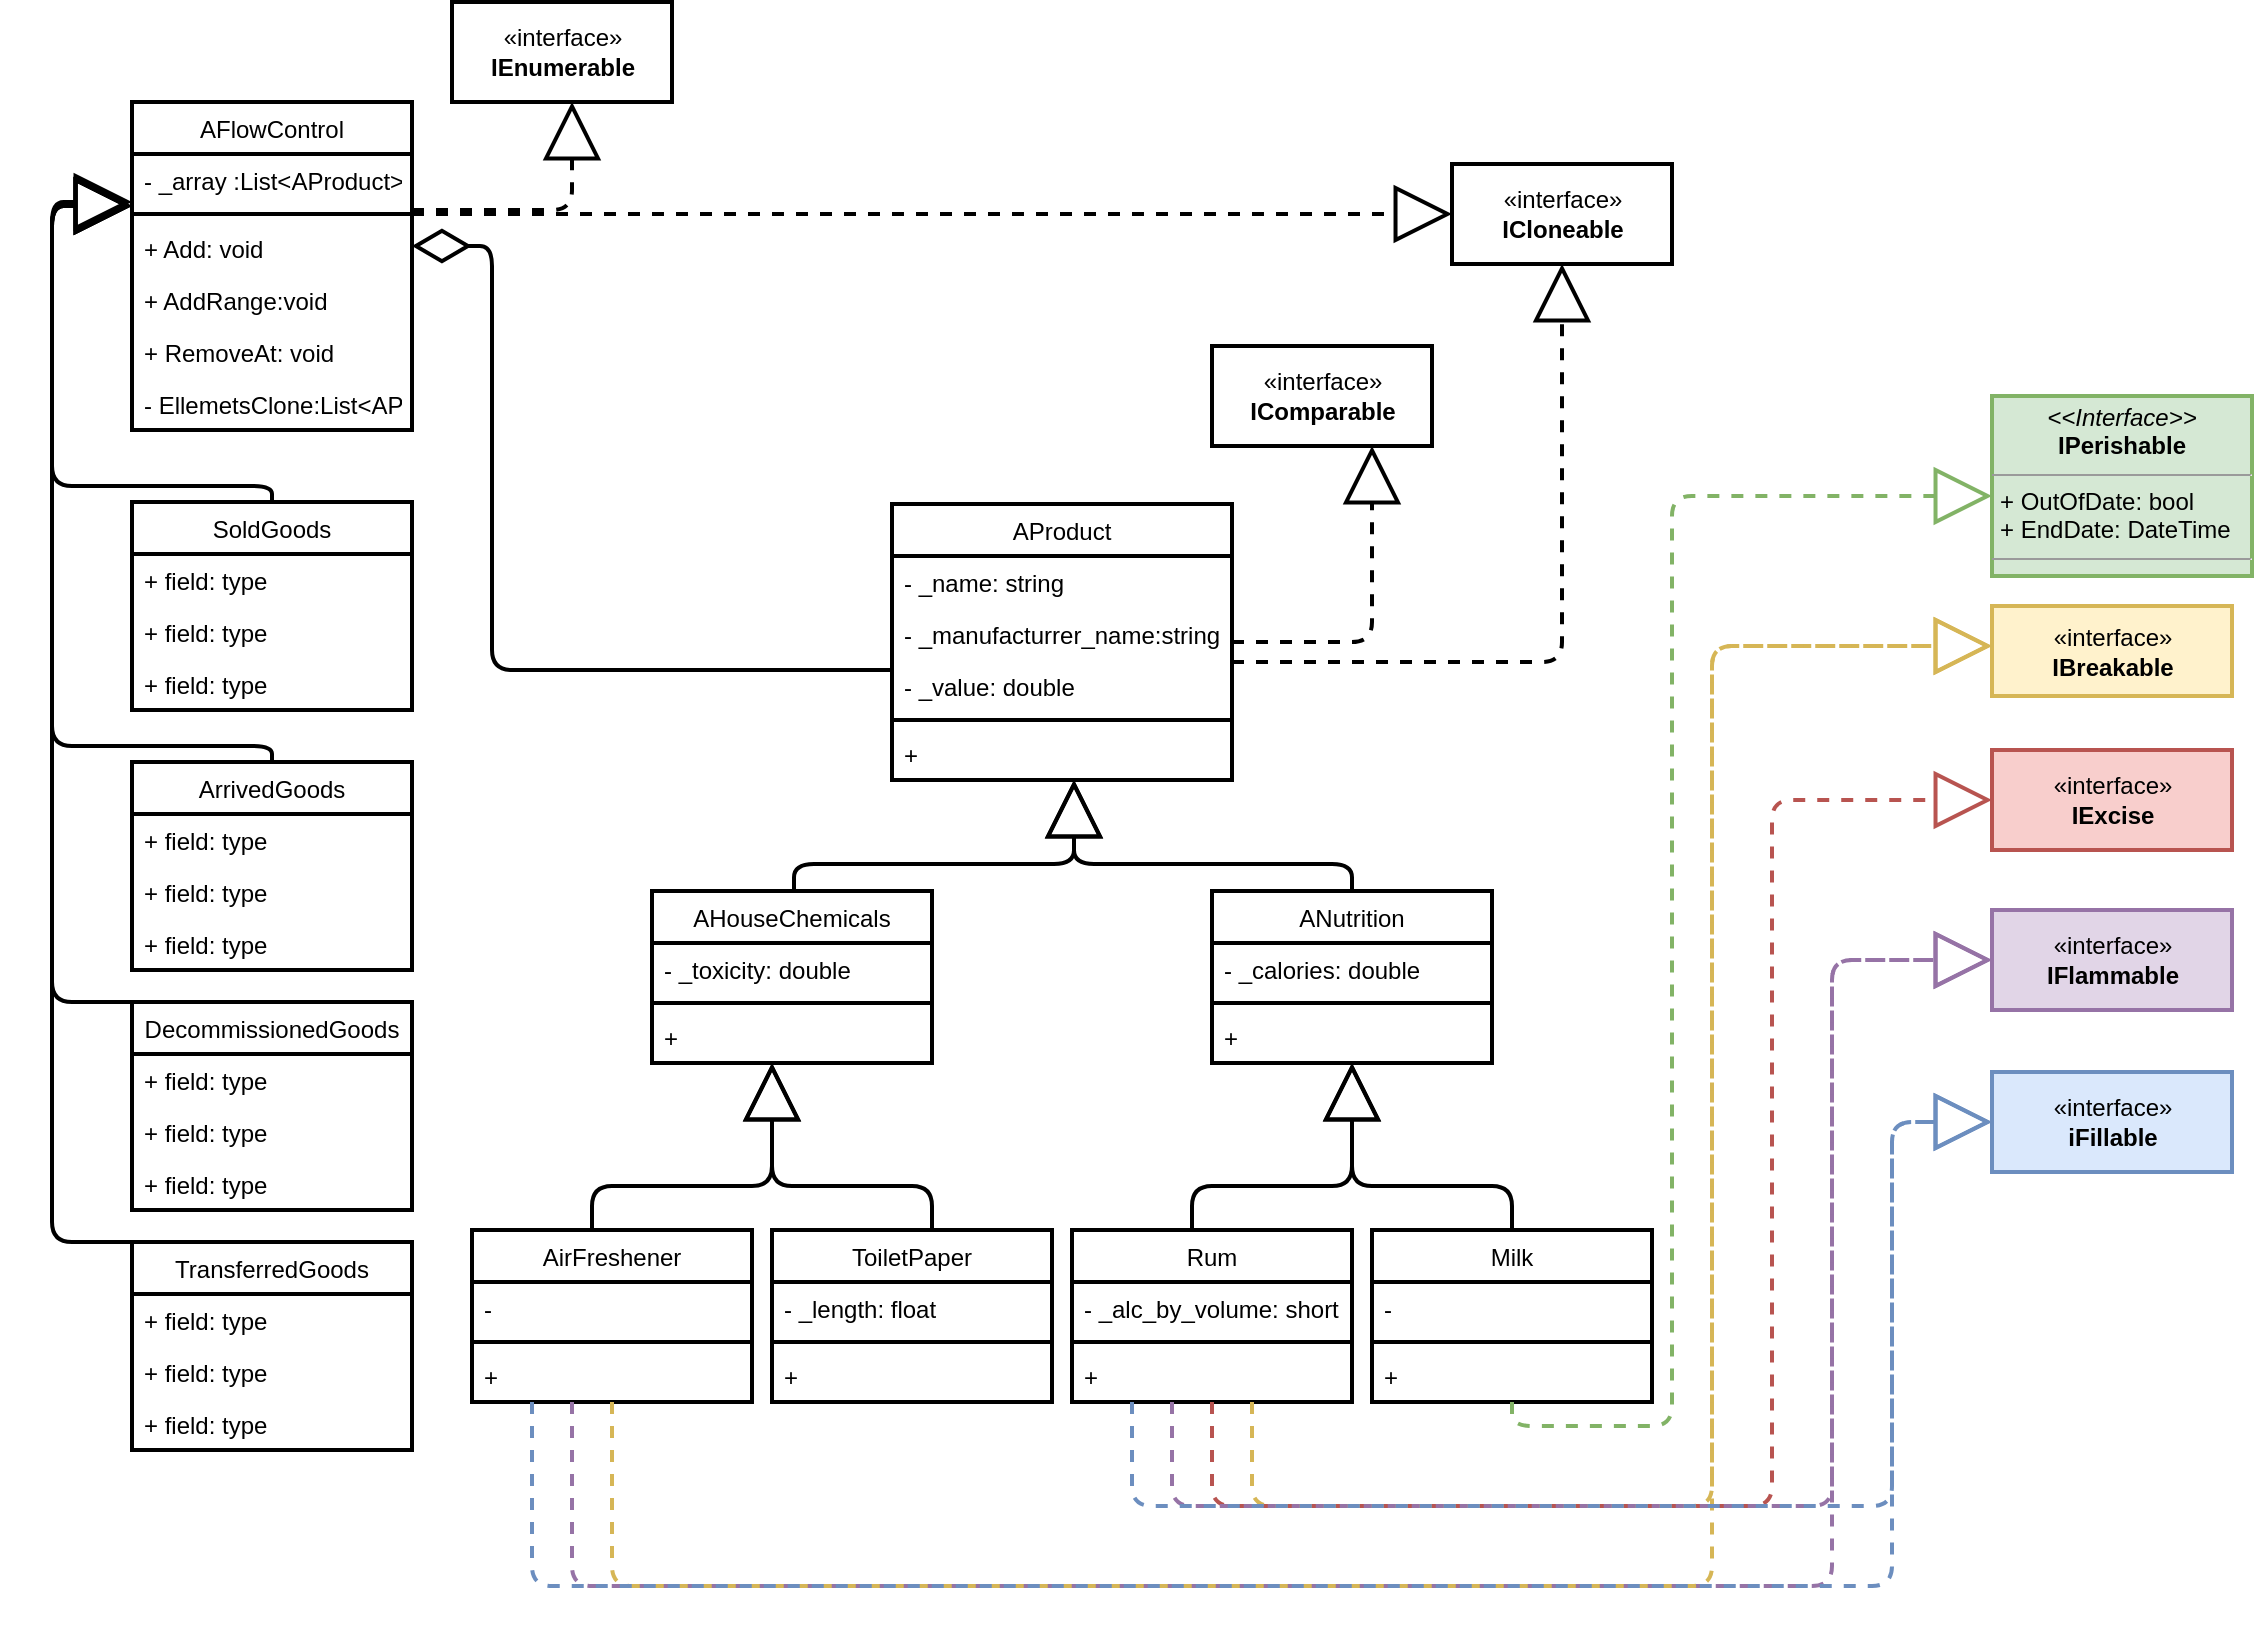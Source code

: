 <mxfile version="12.2.9" type="device" pages="1"><diagram id="OQT1A5O87vXTLALeGg0d" name="Page-1"><mxGraphModel dx="2235" dy="1924" grid="1" gridSize="10" guides="1" tooltips="1" connect="1" arrows="1" fold="1" page="1" pageScale="1" pageWidth="827" pageHeight="1169" math="0" shadow="0"><root><mxCell id="0"/><mxCell id="1" parent="0"/><mxCell id="g2aUO_WrI-NebUU3l2nR-1" value="AProduct" style="swimlane;fontStyle=0;childLayout=stackLayout;horizontal=1;startSize=26;fillColor=none;horizontalStack=0;resizeParent=1;resizeParentMax=0;resizeLast=0;collapsible=1;marginBottom=0;strokeWidth=2;" vertex="1" parent="1"><mxGeometry x="50" y="79" width="170" height="138" as="geometry"/></mxCell><mxCell id="g2aUO_WrI-NebUU3l2nR-3" value="- _name: string" style="text;strokeColor=none;fillColor=none;align=left;verticalAlign=top;spacingLeft=4;spacingRight=4;overflow=hidden;rotatable=0;points=[[0,0.5],[1,0.5]];portConstraint=eastwest;" vertex="1" parent="g2aUO_WrI-NebUU3l2nR-1"><mxGeometry y="26" width="170" height="26" as="geometry"/></mxCell><mxCell id="g2aUO_WrI-NebUU3l2nR-92" value="- _manufacturrer_name:string" style="text;strokeColor=none;fillColor=none;align=left;verticalAlign=top;spacingLeft=4;spacingRight=4;overflow=hidden;rotatable=0;points=[[0,0.5],[1,0.5]];portConstraint=eastwest;" vertex="1" parent="g2aUO_WrI-NebUU3l2nR-1"><mxGeometry y="52" width="170" height="26" as="geometry"/></mxCell><mxCell id="g2aUO_WrI-NebUU3l2nR-89" value="- _value: double" style="text;strokeColor=none;fillColor=none;align=left;verticalAlign=top;spacingLeft=4;spacingRight=4;overflow=hidden;rotatable=0;points=[[0,0.5],[1,0.5]];portConstraint=eastwest;" vertex="1" parent="g2aUO_WrI-NebUU3l2nR-1"><mxGeometry y="78" width="170" height="26" as="geometry"/></mxCell><mxCell id="g2aUO_WrI-NebUU3l2nR-85" value="" style="line;strokeWidth=2;fillColor=none;align=left;verticalAlign=middle;spacingTop=-1;spacingLeft=3;spacingRight=3;rotatable=0;labelPosition=right;points=[];portConstraint=eastwest;" vertex="1" parent="g2aUO_WrI-NebUU3l2nR-1"><mxGeometry y="104" width="170" height="8" as="geometry"/></mxCell><mxCell id="g2aUO_WrI-NebUU3l2nR-4" value="+" style="text;strokeColor=none;fillColor=none;align=left;verticalAlign=top;spacingLeft=4;spacingRight=4;overflow=hidden;rotatable=0;points=[[0,0.5],[1,0.5]];portConstraint=eastwest;strokeWidth=2;" vertex="1" parent="g2aUO_WrI-NebUU3l2nR-1"><mxGeometry y="112" width="170" height="26" as="geometry"/></mxCell><mxCell id="g2aUO_WrI-NebUU3l2nR-5" value="AHouseChemicals" style="swimlane;fontStyle=0;childLayout=stackLayout;horizontal=1;startSize=26;fillColor=none;horizontalStack=0;resizeParent=1;resizeParentMax=0;resizeLast=0;collapsible=1;marginBottom=0;strokeWidth=2;" vertex="1" parent="1"><mxGeometry x="-70" y="272.5" width="140" height="86" as="geometry"/></mxCell><mxCell id="g2aUO_WrI-NebUU3l2nR-6" value="- _toxicity: double" style="text;strokeColor=none;fillColor=none;align=left;verticalAlign=top;spacingLeft=4;spacingRight=4;overflow=hidden;rotatable=0;points=[[0,0.5],[1,0.5]];portConstraint=eastwest;" vertex="1" parent="g2aUO_WrI-NebUU3l2nR-5"><mxGeometry y="26" width="140" height="26" as="geometry"/></mxCell><mxCell id="g2aUO_WrI-NebUU3l2nR-91" value="" style="line;strokeWidth=2;fillColor=none;align=left;verticalAlign=middle;spacingTop=-1;spacingLeft=3;spacingRight=3;rotatable=0;labelPosition=right;points=[];portConstraint=eastwest;" vertex="1" parent="g2aUO_WrI-NebUU3l2nR-5"><mxGeometry y="52" width="140" height="8" as="geometry"/></mxCell><mxCell id="g2aUO_WrI-NebUU3l2nR-8" value="+" style="text;strokeColor=none;fillColor=none;align=left;verticalAlign=top;spacingLeft=4;spacingRight=4;overflow=hidden;rotatable=0;points=[[0,0.5],[1,0.5]];portConstraint=eastwest;" vertex="1" parent="g2aUO_WrI-NebUU3l2nR-5"><mxGeometry y="60" width="140" height="26" as="geometry"/></mxCell><mxCell id="g2aUO_WrI-NebUU3l2nR-9" value="ANutrition" style="swimlane;fontStyle=0;childLayout=stackLayout;horizontal=1;startSize=26;fillColor=none;horizontalStack=0;resizeParent=1;resizeParentMax=0;resizeLast=0;collapsible=1;marginBottom=0;strokeWidth=2;" vertex="1" parent="1"><mxGeometry x="210" y="272.5" width="140" height="86" as="geometry"/></mxCell><mxCell id="g2aUO_WrI-NebUU3l2nR-10" value="- _calories: double" style="text;strokeColor=none;fillColor=none;align=left;verticalAlign=top;spacingLeft=4;spacingRight=4;overflow=hidden;rotatable=0;points=[[0,0.5],[1,0.5]];portConstraint=eastwest;" vertex="1" parent="g2aUO_WrI-NebUU3l2nR-9"><mxGeometry y="26" width="140" height="26" as="geometry"/></mxCell><mxCell id="g2aUO_WrI-NebUU3l2nR-90" value="" style="line;strokeWidth=2;fillColor=none;align=left;verticalAlign=middle;spacingTop=-1;spacingLeft=3;spacingRight=3;rotatable=0;labelPosition=right;points=[];portConstraint=eastwest;" vertex="1" parent="g2aUO_WrI-NebUU3l2nR-9"><mxGeometry y="52" width="140" height="8" as="geometry"/></mxCell><mxCell id="g2aUO_WrI-NebUU3l2nR-12" value="+" style="text;strokeColor=none;fillColor=none;align=left;verticalAlign=top;spacingLeft=4;spacingRight=4;overflow=hidden;rotatable=0;points=[[0,0.5],[1,0.5]];portConstraint=eastwest;" vertex="1" parent="g2aUO_WrI-NebUU3l2nR-9"><mxGeometry y="60" width="140" height="26" as="geometry"/></mxCell><mxCell id="g2aUO_WrI-NebUU3l2nR-13" value="" style="endArrow=block;endFill=0;endSize=24;html=1;edgeStyle=orthogonalEdgeStyle;strokeWidth=2;" edge="1" parent="1" source="g2aUO_WrI-NebUU3l2nR-5" target="g2aUO_WrI-NebUU3l2nR-1"><mxGeometry width="160" relative="1" as="geometry"><mxPoint x="70" y="280" as="sourcePoint"/><mxPoint x="230" y="280" as="targetPoint"/><Array as="points"><mxPoint x="1" y="259"/><mxPoint x="141" y="259"/></Array></mxGeometry></mxCell><mxCell id="g2aUO_WrI-NebUU3l2nR-14" value="" style="endArrow=block;endFill=0;endSize=24;html=1;edgeStyle=orthogonalEdgeStyle;strokeWidth=2;" edge="1" parent="1" source="g2aUO_WrI-NebUU3l2nR-9" target="g2aUO_WrI-NebUU3l2nR-1"><mxGeometry width="160" relative="1" as="geometry"><mxPoint x="127.529" y="290" as="sourcePoint"/><mxPoint x="162.471" y="224" as="targetPoint"/><Array as="points"><mxPoint x="280" y="259"/><mxPoint x="141" y="259"/></Array></mxGeometry></mxCell><mxCell id="g2aUO_WrI-NebUU3l2nR-15" value="Milk" style="swimlane;fontStyle=0;childLayout=stackLayout;horizontal=1;startSize=26;fillColor=none;horizontalStack=0;resizeParent=1;resizeParentMax=0;resizeLast=0;collapsible=1;marginBottom=0;strokeWidth=2;" vertex="1" parent="1"><mxGeometry x="290" y="442" width="140" height="86" as="geometry"/></mxCell><mxCell id="g2aUO_WrI-NebUU3l2nR-16" value="-" style="text;strokeColor=none;fillColor=none;align=left;verticalAlign=top;spacingLeft=4;spacingRight=4;overflow=hidden;rotatable=0;points=[[0,0.5],[1,0.5]];portConstraint=eastwest;strokeWidth=2;" vertex="1" parent="g2aUO_WrI-NebUU3l2nR-15"><mxGeometry y="26" width="140" height="26" as="geometry"/></mxCell><mxCell id="g2aUO_WrI-NebUU3l2nR-101" value="" style="line;strokeWidth=2;fillColor=none;align=left;verticalAlign=middle;spacingTop=-1;spacingLeft=3;spacingRight=3;rotatable=0;labelPosition=right;points=[];portConstraint=eastwest;" vertex="1" parent="g2aUO_WrI-NebUU3l2nR-15"><mxGeometry y="52" width="140" height="8" as="geometry"/></mxCell><mxCell id="g2aUO_WrI-NebUU3l2nR-18" value="+" style="text;strokeColor=none;fillColor=none;align=left;verticalAlign=top;spacingLeft=4;spacingRight=4;overflow=hidden;rotatable=0;points=[[0,0.5],[1,0.5]];portConstraint=eastwest;" vertex="1" parent="g2aUO_WrI-NebUU3l2nR-15"><mxGeometry y="60" width="140" height="26" as="geometry"/></mxCell><mxCell id="g2aUO_WrI-NebUU3l2nR-19" value="" style="endArrow=block;endFill=0;endSize=24;html=1;edgeStyle=orthogonalEdgeStyle;strokeWidth=2;" edge="1" parent="1" source="g2aUO_WrI-NebUU3l2nR-15" target="g2aUO_WrI-NebUU3l2nR-9"><mxGeometry width="160" relative="1" as="geometry"><mxPoint x="270.333" y="290" as="sourcePoint"/><mxPoint x="430" y="360" as="targetPoint"/><Array as="points"><mxPoint x="360" y="420"/><mxPoint x="280" y="420"/></Array></mxGeometry></mxCell><mxCell id="g2aUO_WrI-NebUU3l2nR-21" value="" style="endArrow=block;endFill=0;endSize=24;html=1;edgeStyle=orthogonalEdgeStyle;dashed=1;targetPerimeterSpacing=0;strokeWidth=2;fillColor=#d5e8d4;strokeColor=#82b366;" edge="1" parent="1" source="g2aUO_WrI-NebUU3l2nR-15" target="g2aUO_WrI-NebUU3l2nR-104"><mxGeometry width="160" relative="1" as="geometry"><mxPoint x="270.333" y="290" as="sourcePoint"/><mxPoint x="530" y="120" as="targetPoint"/><Array as="points"><mxPoint x="360" y="540"/><mxPoint x="440" y="540"/><mxPoint x="440" y="75"/></Array></mxGeometry></mxCell><mxCell id="g2aUO_WrI-NebUU3l2nR-22" value="«interface»&lt;br&gt;&lt;b&gt;IBreakable&lt;/b&gt;" style="html=1;strokeWidth=2;fillColor=#fff2cc;strokeColor=#d6b656;" vertex="1" parent="1"><mxGeometry x="600" y="130" width="120" height="45" as="geometry"/></mxCell><mxCell id="g2aUO_WrI-NebUU3l2nR-23" value="«interface»&lt;br&gt;&lt;b&gt;IComparable&lt;/b&gt;" style="html=1;strokeWidth=2;" vertex="1" parent="1"><mxGeometry x="210" width="110" height="50" as="geometry"/></mxCell><mxCell id="g2aUO_WrI-NebUU3l2nR-24" value="" style="endArrow=block;endFill=0;endSize=24;html=1;edgeStyle=orthogonalEdgeStyle;dashed=1;strokeWidth=2;" edge="1" parent="1" source="g2aUO_WrI-NebUU3l2nR-1" target="g2aUO_WrI-NebUU3l2nR-23"><mxGeometry width="160" relative="1" as="geometry"><mxPoint x="340" y="481.833" as="sourcePoint"/><mxPoint x="435.333" y="172" as="targetPoint"/><Array as="points"><mxPoint x="290" y="148"/></Array></mxGeometry></mxCell><mxCell id="g2aUO_WrI-NebUU3l2nR-25" value="AFlowControl" style="swimlane;fontStyle=0;childLayout=stackLayout;horizontal=1;startSize=26;fillColor=none;horizontalStack=0;resizeParent=1;resizeParentMax=0;resizeLast=0;collapsible=1;marginBottom=0;strokeWidth=2;" vertex="1" parent="1"><mxGeometry x="-330" y="-122" width="140" height="164" as="geometry"/></mxCell><mxCell id="g2aUO_WrI-NebUU3l2nR-26" value="- _array :List&lt;AProduct&gt;" style="text;strokeColor=none;fillColor=none;align=left;verticalAlign=top;spacingLeft=4;spacingRight=4;overflow=hidden;rotatable=0;points=[[0,0.5],[1,0.5]];portConstraint=eastwest;" vertex="1" parent="g2aUO_WrI-NebUU3l2nR-25"><mxGeometry y="26" width="140" height="26" as="geometry"/></mxCell><mxCell id="g2aUO_WrI-NebUU3l2nR-93" value="" style="line;strokeWidth=2;fillColor=none;align=left;verticalAlign=middle;spacingTop=-1;spacingLeft=3;spacingRight=3;rotatable=0;labelPosition=right;points=[];portConstraint=eastwest;" vertex="1" parent="g2aUO_WrI-NebUU3l2nR-25"><mxGeometry y="52" width="140" height="8" as="geometry"/></mxCell><mxCell id="g2aUO_WrI-NebUU3l2nR-27" value="+ Add: void" style="text;strokeColor=none;fillColor=none;align=left;verticalAlign=top;spacingLeft=4;spacingRight=4;overflow=hidden;rotatable=0;points=[[0,0.5],[1,0.5]];portConstraint=eastwest;" vertex="1" parent="g2aUO_WrI-NebUU3l2nR-25"><mxGeometry y="60" width="140" height="26" as="geometry"/></mxCell><mxCell id="g2aUO_WrI-NebUU3l2nR-106" value="+ AddRange:void" style="text;strokeColor=none;fillColor=none;align=left;verticalAlign=top;spacingLeft=4;spacingRight=4;overflow=hidden;rotatable=0;points=[[0,0.5],[1,0.5]];portConstraint=eastwest;" vertex="1" parent="g2aUO_WrI-NebUU3l2nR-25"><mxGeometry y="86" width="140" height="26" as="geometry"/></mxCell><mxCell id="g2aUO_WrI-NebUU3l2nR-107" value="+ RemoveAt: void" style="text;strokeColor=none;fillColor=none;align=left;verticalAlign=top;spacingLeft=4;spacingRight=4;overflow=hidden;rotatable=0;points=[[0,0.5],[1,0.5]];portConstraint=eastwest;" vertex="1" parent="g2aUO_WrI-NebUU3l2nR-25"><mxGeometry y="112" width="140" height="26" as="geometry"/></mxCell><mxCell id="g2aUO_WrI-NebUU3l2nR-28" value="- EllemetsClone:List&lt;AProduct&gt;" style="text;strokeColor=none;fillColor=none;align=left;verticalAlign=top;spacingLeft=4;spacingRight=4;overflow=hidden;rotatable=0;points=[[0,0.5],[1,0.5]];portConstraint=eastwest;" vertex="1" parent="g2aUO_WrI-NebUU3l2nR-25"><mxGeometry y="138" width="140" height="26" as="geometry"/></mxCell><mxCell id="g2aUO_WrI-NebUU3l2nR-29" value="SoldGoods" style="swimlane;fontStyle=0;childLayout=stackLayout;horizontal=1;startSize=26;fillColor=none;horizontalStack=0;resizeParent=1;resizeParentMax=0;resizeLast=0;collapsible=1;marginBottom=0;strokeWidth=2;" vertex="1" parent="1"><mxGeometry x="-330" y="78" width="140" height="104" as="geometry"/></mxCell><mxCell id="g2aUO_WrI-NebUU3l2nR-30" value="+ field: type" style="text;strokeColor=none;fillColor=none;align=left;verticalAlign=top;spacingLeft=4;spacingRight=4;overflow=hidden;rotatable=0;points=[[0,0.5],[1,0.5]];portConstraint=eastwest;" vertex="1" parent="g2aUO_WrI-NebUU3l2nR-29"><mxGeometry y="26" width="140" height="26" as="geometry"/></mxCell><mxCell id="g2aUO_WrI-NebUU3l2nR-31" value="+ field: type" style="text;strokeColor=none;fillColor=none;align=left;verticalAlign=top;spacingLeft=4;spacingRight=4;overflow=hidden;rotatable=0;points=[[0,0.5],[1,0.5]];portConstraint=eastwest;" vertex="1" parent="g2aUO_WrI-NebUU3l2nR-29"><mxGeometry y="52" width="140" height="26" as="geometry"/></mxCell><mxCell id="g2aUO_WrI-NebUU3l2nR-32" value="+ field: type" style="text;strokeColor=none;fillColor=none;align=left;verticalAlign=top;spacingLeft=4;spacingRight=4;overflow=hidden;rotatable=0;points=[[0,0.5],[1,0.5]];portConstraint=eastwest;" vertex="1" parent="g2aUO_WrI-NebUU3l2nR-29"><mxGeometry y="78" width="140" height="26" as="geometry"/></mxCell><mxCell id="g2aUO_WrI-NebUU3l2nR-33" value="" style="endArrow=block;endFill=0;endSize=24;html=1;edgeStyle=orthogonalEdgeStyle;strokeWidth=2;" edge="1" parent="1" source="g2aUO_WrI-NebUU3l2nR-29" target="g2aUO_WrI-NebUU3l2nR-25"><mxGeometry width="160" relative="1" as="geometry"><mxPoint x="-60" y="288" as="sourcePoint"/><mxPoint x="30" y="222.0" as="targetPoint"/><Array as="points"><mxPoint x="-370" y="70"/><mxPoint x="-370" y="-70"/></Array></mxGeometry></mxCell><mxCell id="g2aUO_WrI-NebUU3l2nR-34" value="ArrivedGoods" style="swimlane;fontStyle=0;childLayout=stackLayout;horizontal=1;startSize=26;fillColor=none;horizontalStack=0;resizeParent=1;resizeParentMax=0;resizeLast=0;collapsible=1;marginBottom=0;strokeWidth=2;" vertex="1" parent="1"><mxGeometry x="-330" y="208" width="140" height="104" as="geometry"/></mxCell><mxCell id="g2aUO_WrI-NebUU3l2nR-35" value="+ field: type" style="text;strokeColor=none;fillColor=none;align=left;verticalAlign=top;spacingLeft=4;spacingRight=4;overflow=hidden;rotatable=0;points=[[0,0.5],[1,0.5]];portConstraint=eastwest;" vertex="1" parent="g2aUO_WrI-NebUU3l2nR-34"><mxGeometry y="26" width="140" height="26" as="geometry"/></mxCell><mxCell id="g2aUO_WrI-NebUU3l2nR-36" value="+ field: type" style="text;strokeColor=none;fillColor=none;align=left;verticalAlign=top;spacingLeft=4;spacingRight=4;overflow=hidden;rotatable=0;points=[[0,0.5],[1,0.5]];portConstraint=eastwest;" vertex="1" parent="g2aUO_WrI-NebUU3l2nR-34"><mxGeometry y="52" width="140" height="26" as="geometry"/></mxCell><mxCell id="g2aUO_WrI-NebUU3l2nR-37" value="+ field: type" style="text;strokeColor=none;fillColor=none;align=left;verticalAlign=top;spacingLeft=4;spacingRight=4;overflow=hidden;rotatable=0;points=[[0,0.5],[1,0.5]];portConstraint=eastwest;" vertex="1" parent="g2aUO_WrI-NebUU3l2nR-34"><mxGeometry y="78" width="140" height="26" as="geometry"/></mxCell><mxCell id="g2aUO_WrI-NebUU3l2nR-38" value="" style="endArrow=block;endFill=0;endSize=24;html=1;edgeStyle=orthogonalEdgeStyle;strokeWidth=2;" edge="1" parent="1" source="g2aUO_WrI-NebUU3l2nR-34" target="g2aUO_WrI-NebUU3l2nR-25"><mxGeometry width="160" relative="1" as="geometry"><mxPoint x="-250" y="28" as="sourcePoint"/><mxPoint x="-250" y="-8.0" as="targetPoint"/><Array as="points"><mxPoint x="-370" y="200"/><mxPoint x="-370" y="-70"/></Array></mxGeometry></mxCell><mxCell id="g2aUO_WrI-NebUU3l2nR-39" value="DecommissionedGoods" style="swimlane;fontStyle=0;childLayout=stackLayout;horizontal=1;startSize=26;fillColor=none;horizontalStack=0;resizeParent=1;resizeParentMax=0;resizeLast=0;collapsible=1;marginBottom=0;strokeWidth=2;" vertex="1" parent="1"><mxGeometry x="-330" y="328" width="140" height="104" as="geometry"/></mxCell><mxCell id="g2aUO_WrI-NebUU3l2nR-40" value="+ field: type" style="text;strokeColor=none;fillColor=none;align=left;verticalAlign=top;spacingLeft=4;spacingRight=4;overflow=hidden;rotatable=0;points=[[0,0.5],[1,0.5]];portConstraint=eastwest;" vertex="1" parent="g2aUO_WrI-NebUU3l2nR-39"><mxGeometry y="26" width="140" height="26" as="geometry"/></mxCell><mxCell id="g2aUO_WrI-NebUU3l2nR-41" value="+ field: type" style="text;strokeColor=none;fillColor=none;align=left;verticalAlign=top;spacingLeft=4;spacingRight=4;overflow=hidden;rotatable=0;points=[[0,0.5],[1,0.5]];portConstraint=eastwest;" vertex="1" parent="g2aUO_WrI-NebUU3l2nR-39"><mxGeometry y="52" width="140" height="26" as="geometry"/></mxCell><mxCell id="g2aUO_WrI-NebUU3l2nR-42" value="+ field: type" style="text;strokeColor=none;fillColor=none;align=left;verticalAlign=top;spacingLeft=4;spacingRight=4;overflow=hidden;rotatable=0;points=[[0,0.5],[1,0.5]];portConstraint=eastwest;" vertex="1" parent="g2aUO_WrI-NebUU3l2nR-39"><mxGeometry y="78" width="140" height="26" as="geometry"/></mxCell><mxCell id="g2aUO_WrI-NebUU3l2nR-43" value="" style="endArrow=block;endFill=0;endSize=24;html=1;edgeStyle=orthogonalEdgeStyle;strokeWidth=2;" edge="1" parent="1" source="g2aUO_WrI-NebUU3l2nR-39" target="g2aUO_WrI-NebUU3l2nR-25"><mxGeometry width="160" relative="1" as="geometry"><mxPoint x="-320" y="210" as="sourcePoint"/><mxPoint x="-320" y="-60" as="targetPoint"/><Array as="points"><mxPoint x="-370" y="328"/><mxPoint x="-370" y="-72"/></Array></mxGeometry></mxCell><mxCell id="g2aUO_WrI-NebUU3l2nR-44" value="TransferredGoods" style="swimlane;fontStyle=0;childLayout=stackLayout;horizontal=1;startSize=26;fillColor=none;horizontalStack=0;resizeParent=1;resizeParentMax=0;resizeLast=0;collapsible=1;marginBottom=0;strokeWidth=2;" vertex="1" parent="1"><mxGeometry x="-330" y="448" width="140" height="104" as="geometry"/></mxCell><mxCell id="g2aUO_WrI-NebUU3l2nR-45" value="+ field: type" style="text;strokeColor=none;fillColor=none;align=left;verticalAlign=top;spacingLeft=4;spacingRight=4;overflow=hidden;rotatable=0;points=[[0,0.5],[1,0.5]];portConstraint=eastwest;" vertex="1" parent="g2aUO_WrI-NebUU3l2nR-44"><mxGeometry y="26" width="140" height="26" as="geometry"/></mxCell><mxCell id="g2aUO_WrI-NebUU3l2nR-46" value="+ field: type" style="text;strokeColor=none;fillColor=none;align=left;verticalAlign=top;spacingLeft=4;spacingRight=4;overflow=hidden;rotatable=0;points=[[0,0.5],[1,0.5]];portConstraint=eastwest;" vertex="1" parent="g2aUO_WrI-NebUU3l2nR-44"><mxGeometry y="52" width="140" height="26" as="geometry"/></mxCell><mxCell id="g2aUO_WrI-NebUU3l2nR-47" value="+ field: type" style="text;strokeColor=none;fillColor=none;align=left;verticalAlign=top;spacingLeft=4;spacingRight=4;overflow=hidden;rotatable=0;points=[[0,0.5],[1,0.5]];portConstraint=eastwest;" vertex="1" parent="g2aUO_WrI-NebUU3l2nR-44"><mxGeometry y="78" width="140" height="26" as="geometry"/></mxCell><mxCell id="g2aUO_WrI-NebUU3l2nR-48" value="" style="endArrow=block;endFill=0;endSize=24;html=1;edgeStyle=orthogonalEdgeStyle;strokeWidth=2;" edge="1" parent="1" source="g2aUO_WrI-NebUU3l2nR-44" target="g2aUO_WrI-NebUU3l2nR-25"><mxGeometry width="160" relative="1" as="geometry"><mxPoint x="-320" y="338.333" as="sourcePoint"/><mxPoint x="-320" y="-61.667" as="targetPoint"/><Array as="points"><mxPoint x="-370" y="448"/><mxPoint x="-370" y="-70"/></Array></mxGeometry></mxCell><mxCell id="g2aUO_WrI-NebUU3l2nR-50" value="" style="endArrow=diamondThin;endFill=0;endSize=24;html=1;edgeStyle=orthogonalEdgeStyle;strokeWidth=2;" edge="1" parent="1" source="g2aUO_WrI-NebUU3l2nR-1" target="g2aUO_WrI-NebUU3l2nR-25"><mxGeometry width="160" relative="1" as="geometry"><mxPoint x="120" y="172" as="sourcePoint"/><mxPoint x="-20" y="-58" as="targetPoint"/><Array as="points"><mxPoint x="-150" y="162"/><mxPoint x="-150" y="-50"/></Array></mxGeometry></mxCell><mxCell id="g2aUO_WrI-NebUU3l2nR-53" value="«interface»&lt;br&gt;&lt;b&gt;IEnumerable&lt;/b&gt;" style="html=1;strokeWidth=2;" vertex="1" parent="1"><mxGeometry x="-170" y="-172" width="110" height="50" as="geometry"/></mxCell><mxCell id="g2aUO_WrI-NebUU3l2nR-54" value="" style="endArrow=block;endFill=0;endSize=24;html=1;edgeStyle=orthogonalEdgeStyle;dashed=1;strokeWidth=2;" edge="1" parent="1" source="g2aUO_WrI-NebUU3l2nR-25" target="g2aUO_WrI-NebUU3l2nR-53"><mxGeometry width="160" relative="1" as="geometry"><mxPoint x="260" y="172" as="sourcePoint"/><mxPoint x="325" y="70" as="targetPoint"/><Array as="points"><mxPoint x="-110" y="-68"/></Array></mxGeometry></mxCell><mxCell id="g2aUO_WrI-NebUU3l2nR-55" value="«interface»&lt;br&gt;&lt;b&gt;IExcise&lt;/b&gt;" style="html=1;strokeWidth=2;fillColor=#f8cecc;strokeColor=#b85450;" vertex="1" parent="1"><mxGeometry x="600" y="202" width="120" height="50" as="geometry"/></mxCell><mxCell id="g2aUO_WrI-NebUU3l2nR-56" value="«interface»&lt;br&gt;&lt;b&gt;IFlammable&lt;/b&gt;" style="html=1;strokeWidth=2;fillColor=#e1d5e7;strokeColor=#9673a6;" vertex="1" parent="1"><mxGeometry x="600" y="282" width="120" height="50" as="geometry"/></mxCell><mxCell id="g2aUO_WrI-NebUU3l2nR-57" value="Rum" style="swimlane;fontStyle=0;childLayout=stackLayout;horizontal=1;startSize=26;fillColor=none;horizontalStack=0;resizeParent=1;resizeParentMax=0;resizeLast=0;collapsible=1;marginBottom=0;strokeWidth=2;" vertex="1" parent="1"><mxGeometry x="140" y="442" width="140" height="86" as="geometry"/></mxCell><mxCell id="g2aUO_WrI-NebUU3l2nR-58" value="- _alc_by_volume: short" style="text;strokeColor=none;fillColor=none;align=left;verticalAlign=top;spacingLeft=4;spacingRight=4;overflow=hidden;rotatable=0;points=[[0,0.5],[1,0.5]];portConstraint=eastwest;" vertex="1" parent="g2aUO_WrI-NebUU3l2nR-57"><mxGeometry y="26" width="140" height="26" as="geometry"/></mxCell><mxCell id="g2aUO_WrI-NebUU3l2nR-100" value="" style="line;strokeWidth=2;fillColor=none;align=left;verticalAlign=middle;spacingTop=-1;spacingLeft=3;spacingRight=3;rotatable=0;labelPosition=right;points=[];portConstraint=eastwest;" vertex="1" parent="g2aUO_WrI-NebUU3l2nR-57"><mxGeometry y="52" width="140" height="8" as="geometry"/></mxCell><mxCell id="g2aUO_WrI-NebUU3l2nR-60" value="+" style="text;strokeColor=none;fillColor=none;align=left;verticalAlign=top;spacingLeft=4;spacingRight=4;overflow=hidden;rotatable=0;points=[[0,0.5],[1,0.5]];portConstraint=eastwest;" vertex="1" parent="g2aUO_WrI-NebUU3l2nR-57"><mxGeometry y="60" width="140" height="26" as="geometry"/></mxCell><mxCell id="g2aUO_WrI-NebUU3l2nR-61" value="" style="endArrow=block;endFill=0;endSize=24;html=1;edgeStyle=orthogonalEdgeStyle;strokeWidth=2;" edge="1" parent="1" source="g2aUO_WrI-NebUU3l2nR-57" target="g2aUO_WrI-NebUU3l2nR-9"><mxGeometry width="160" relative="1" as="geometry"><mxPoint x="370" y="450" as="sourcePoint"/><mxPoint x="270" y="394" as="targetPoint"/><Array as="points"><mxPoint x="200" y="420"/><mxPoint x="280" y="420"/></Array></mxGeometry></mxCell><mxCell id="g2aUO_WrI-NebUU3l2nR-62" value="" style="endArrow=block;endFill=0;endSize=24;html=1;edgeStyle=orthogonalEdgeStyle;dashed=1;strokeWidth=2;fillColor=#f8cecc;strokeColor=#b85450;" edge="1" parent="1" source="g2aUO_WrI-NebUU3l2nR-57" target="g2aUO_WrI-NebUU3l2nR-55"><mxGeometry width="160" relative="1" as="geometry"><mxPoint x="400" y="450" as="sourcePoint"/><mxPoint x="555" y="85" as="targetPoint"/><Array as="points"><mxPoint x="210" y="580"/><mxPoint x="490" y="580"/><mxPoint x="490" y="227"/></Array></mxGeometry></mxCell><mxCell id="g2aUO_WrI-NebUU3l2nR-63" value="" style="endArrow=block;endFill=0;endSize=24;html=1;edgeStyle=orthogonalEdgeStyle;dashed=1;strokeWidth=2;fillColor=#e1d5e7;strokeColor=#9673a6;" edge="1" parent="1" source="g2aUO_WrI-NebUU3l2nR-57" target="g2aUO_WrI-NebUU3l2nR-56"><mxGeometry width="160" relative="1" as="geometry"><mxPoint x="220" y="556" as="sourcePoint"/><mxPoint x="555" y="237" as="targetPoint"/><Array as="points"><mxPoint x="190" y="580"/><mxPoint x="520" y="580"/><mxPoint x="520" y="307"/></Array></mxGeometry></mxCell><mxCell id="g2aUO_WrI-NebUU3l2nR-64" value="" style="endArrow=block;endFill=0;endSize=24;html=1;edgeStyle=orthogonalEdgeStyle;dashed=1;strokeWidth=2;fillColor=#fff2cc;strokeColor=#d6b656;" edge="1" parent="1" source="g2aUO_WrI-NebUU3l2nR-57" target="g2aUO_WrI-NebUU3l2nR-22"><mxGeometry width="160" relative="1" as="geometry"><mxPoint x="200" y="560" as="sourcePoint"/><mxPoint x="555" y="237" as="targetPoint"/><Array as="points"><mxPoint x="230" y="580"/><mxPoint x="460" y="580"/><mxPoint x="460" y="150"/></Array></mxGeometry></mxCell><mxCell id="g2aUO_WrI-NebUU3l2nR-65" value="ToiletPaper" style="swimlane;fontStyle=0;childLayout=stackLayout;horizontal=1;startSize=26;fillColor=none;horizontalStack=0;resizeParent=1;resizeParentMax=0;resizeLast=0;collapsible=1;marginBottom=0;strokeWidth=2;" vertex="1" parent="1"><mxGeometry x="-10" y="442" width="140" height="86" as="geometry"/></mxCell><mxCell id="g2aUO_WrI-NebUU3l2nR-66" value="- _length: float" style="text;strokeColor=none;fillColor=none;align=left;verticalAlign=top;spacingLeft=4;spacingRight=4;overflow=hidden;rotatable=0;points=[[0,0.5],[1,0.5]];portConstraint=eastwest;strokeWidth=2;" vertex="1" parent="g2aUO_WrI-NebUU3l2nR-65"><mxGeometry y="26" width="140" height="26" as="geometry"/></mxCell><mxCell id="g2aUO_WrI-NebUU3l2nR-99" value="" style="line;strokeWidth=2;fillColor=none;align=left;verticalAlign=middle;spacingTop=-1;spacingLeft=3;spacingRight=3;rotatable=0;labelPosition=right;points=[];portConstraint=eastwest;" vertex="1" parent="g2aUO_WrI-NebUU3l2nR-65"><mxGeometry y="52" width="140" height="8" as="geometry"/></mxCell><mxCell id="g2aUO_WrI-NebUU3l2nR-68" value="+" style="text;strokeColor=none;fillColor=none;align=left;verticalAlign=top;spacingLeft=4;spacingRight=4;overflow=hidden;rotatable=0;points=[[0,0.5],[1,0.5]];portConstraint=eastwest;" vertex="1" parent="g2aUO_WrI-NebUU3l2nR-65"><mxGeometry y="60" width="140" height="26" as="geometry"/></mxCell><mxCell id="g2aUO_WrI-NebUU3l2nR-69" value="" style="endArrow=block;endFill=0;endSize=24;html=1;edgeStyle=orthogonalEdgeStyle;strokeWidth=2;" edge="1" parent="1" source="g2aUO_WrI-NebUU3l2nR-65" target="g2aUO_WrI-NebUU3l2nR-5"><mxGeometry width="160" relative="1" as="geometry"><mxPoint x="200" y="452" as="sourcePoint"/><mxPoint x="270" y="394" as="targetPoint"/><Array as="points"><mxPoint x="70" y="420"/><mxPoint x="-10" y="420"/></Array></mxGeometry></mxCell><mxCell id="g2aUO_WrI-NebUU3l2nR-70" value="AirFreshener" style="swimlane;fontStyle=0;childLayout=stackLayout;horizontal=1;startSize=26;fillColor=none;horizontalStack=0;resizeParent=1;resizeParentMax=0;resizeLast=0;collapsible=1;marginBottom=0;strokeWidth=2;" vertex="1" parent="1"><mxGeometry x="-160" y="442" width="140" height="86" as="geometry"/></mxCell><mxCell id="g2aUO_WrI-NebUU3l2nR-71" value="-" style="text;strokeColor=none;fillColor=none;align=left;verticalAlign=top;spacingLeft=4;spacingRight=4;overflow=hidden;rotatable=0;points=[[0,0.5],[1,0.5]];portConstraint=eastwest;" vertex="1" parent="g2aUO_WrI-NebUU3l2nR-70"><mxGeometry y="26" width="140" height="26" as="geometry"/></mxCell><mxCell id="g2aUO_WrI-NebUU3l2nR-98" value="" style="line;strokeWidth=2;fillColor=none;align=left;verticalAlign=middle;spacingTop=-1;spacingLeft=3;spacingRight=3;rotatable=0;labelPosition=right;points=[];portConstraint=eastwest;" vertex="1" parent="g2aUO_WrI-NebUU3l2nR-70"><mxGeometry y="52" width="140" height="8" as="geometry"/></mxCell><mxCell id="g2aUO_WrI-NebUU3l2nR-73" value="+" style="text;strokeColor=none;fillColor=none;align=left;verticalAlign=top;spacingLeft=4;spacingRight=4;overflow=hidden;rotatable=0;points=[[0,0.5],[1,0.5]];portConstraint=eastwest;" vertex="1" parent="g2aUO_WrI-NebUU3l2nR-70"><mxGeometry y="60" width="140" height="26" as="geometry"/></mxCell><mxCell id="g2aUO_WrI-NebUU3l2nR-74" value="" style="endArrow=block;endFill=0;endSize=24;html=1;edgeStyle=orthogonalEdgeStyle;strokeWidth=2;" edge="1" parent="1" source="g2aUO_WrI-NebUU3l2nR-70" target="g2aUO_WrI-NebUU3l2nR-5"><mxGeometry width="160" relative="1" as="geometry"><mxPoint x="50" y="470" as="sourcePoint"/><mxPoint x="20" y="394" as="targetPoint"/><Array as="points"><mxPoint x="-100" y="420"/><mxPoint x="-10" y="420"/></Array></mxGeometry></mxCell><mxCell id="g2aUO_WrI-NebUU3l2nR-75" value="" style="endArrow=block;endFill=0;endSize=24;html=1;edgeStyle=orthogonalEdgeStyle;dashed=1;strokeWidth=2;fillColor=#e1d5e7;strokeColor=#9673a6;" edge="1" parent="1" source="g2aUO_WrI-NebUU3l2nR-70" target="g2aUO_WrI-NebUU3l2nR-56"><mxGeometry width="160" relative="1" as="geometry"><mxPoint x="220" y="556" as="sourcePoint"/><mxPoint x="555" y="317" as="targetPoint"/><Array as="points"><mxPoint x="-110" y="620"/><mxPoint x="520" y="620"/><mxPoint x="520" y="307"/></Array></mxGeometry></mxCell><mxCell id="g2aUO_WrI-NebUU3l2nR-81" value="" style="endArrow=block;endFill=0;endSize=24;html=1;edgeStyle=orthogonalEdgeStyle;dashed=1;strokeWidth=2;fillColor=#fff2cc;strokeColor=#d6b656;" edge="1" parent="1" source="g2aUO_WrI-NebUU3l2nR-70" target="g2aUO_WrI-NebUU3l2nR-22"><mxGeometry width="160" relative="1" as="geometry"><mxPoint x="230" y="566" as="sourcePoint"/><mxPoint x="555" y="160" as="targetPoint"/><Array as="points"><mxPoint x="-90" y="620"/><mxPoint x="460" y="620"/><mxPoint x="460" y="150"/></Array></mxGeometry></mxCell><mxCell id="g2aUO_WrI-NebUU3l2nR-94" value="«interface»&lt;br&gt;&lt;b&gt;iFillable&lt;/b&gt;" style="html=1;strokeWidth=2;fillColor=#dae8fc;strokeColor=#6c8ebf;" vertex="1" parent="1"><mxGeometry x="600" y="363" width="120" height="50" as="geometry"/></mxCell><mxCell id="g2aUO_WrI-NebUU3l2nR-95" value="" style="endArrow=block;endFill=0;endSize=24;html=1;edgeStyle=orthogonalEdgeStyle;dashed=1;strokeWidth=2;fillColor=#dae8fc;strokeColor=#6c8ebf;" edge="1" parent="1" source="g2aUO_WrI-NebUU3l2nR-70" target="g2aUO_WrI-NebUU3l2nR-94"><mxGeometry width="160" relative="1" as="geometry"><mxPoint x="-100" y="574" as="sourcePoint"/><mxPoint x="555" y="317" as="targetPoint"/><Array as="points"><mxPoint x="-130" y="620"/><mxPoint x="550" y="620"/><mxPoint x="550" y="388"/></Array></mxGeometry></mxCell><mxCell id="g2aUO_WrI-NebUU3l2nR-96" value="" style="endArrow=block;endFill=0;endSize=24;html=1;edgeStyle=orthogonalEdgeStyle;dashed=1;strokeWidth=2;fillColor=#dae8fc;strokeColor=#6c8ebf;" edge="1" parent="1" source="g2aUO_WrI-NebUU3l2nR-57" target="g2aUO_WrI-NebUU3l2nR-94"><mxGeometry width="160" relative="1" as="geometry"><mxPoint x="-120" y="574" as="sourcePoint"/><mxPoint x="555" y="397.833" as="targetPoint"/><Array as="points"><mxPoint x="170" y="580"/><mxPoint x="550" y="580"/><mxPoint x="550" y="388"/></Array></mxGeometry></mxCell><mxCell id="g2aUO_WrI-NebUU3l2nR-102" value="«interface»&lt;br&gt;&lt;b&gt;ICloneable&lt;/b&gt;" style="html=1;strokeWidth=2;" vertex="1" parent="1"><mxGeometry x="330" y="-91" width="110" height="50" as="geometry"/></mxCell><mxCell id="g2aUO_WrI-NebUU3l2nR-103" value="" style="endArrow=block;endFill=0;endSize=24;html=1;edgeStyle=orthogonalEdgeStyle;dashed=1;strokeWidth=2;" edge="1" parent="1" source="g2aUO_WrI-NebUU3l2nR-1" target="g2aUO_WrI-NebUU3l2nR-102"><mxGeometry width="160" relative="1" as="geometry"><mxPoint x="230" y="158" as="sourcePoint"/><mxPoint x="300" y="60" as="targetPoint"/><Array as="points"><mxPoint x="385" y="158"/></Array></mxGeometry></mxCell><mxCell id="g2aUO_WrI-NebUU3l2nR-104" value="&lt;p style=&quot;margin: 0px ; margin-top: 4px ; text-align: center&quot;&gt;&lt;i&gt;&amp;lt;&amp;lt;Interface&amp;gt;&amp;gt;&lt;/i&gt;&lt;br&gt;&lt;b&gt;IPerishable&lt;/b&gt;&lt;/p&gt;&lt;hr size=&quot;1&quot;&gt;&lt;p style=&quot;margin: 0px ; margin-left: 4px&quot;&gt;+ OutOfDate: bool&lt;br&gt;+ EndDate: DateTime&lt;br&gt;&lt;/p&gt;&lt;hr size=&quot;1&quot;&gt;&lt;p style=&quot;margin: 0px ; margin-left: 4px&quot;&gt;&lt;br&gt;&lt;/p&gt;" style="verticalAlign=top;align=left;overflow=fill;fontSize=12;fontFamily=Helvetica;html=1;strokeWidth=2;fillColor=#d5e8d4;strokeColor=#82b366;" vertex="1" parent="1"><mxGeometry x="600" y="25" width="130" height="90" as="geometry"/></mxCell><mxCell id="g2aUO_WrI-NebUU3l2nR-105" value="" style="endArrow=block;endFill=0;endSize=24;html=1;edgeStyle=orthogonalEdgeStyle;dashed=1;strokeWidth=2;" edge="1" parent="1" source="g2aUO_WrI-NebUU3l2nR-25" target="g2aUO_WrI-NebUU3l2nR-102"><mxGeometry width="160" relative="1" as="geometry"><mxPoint x="-180" y="-58" as="sourcePoint"/><mxPoint x="-100" y="-112" as="targetPoint"/><Array as="points"><mxPoint x="190" y="-66"/><mxPoint x="190" y="-66"/></Array></mxGeometry></mxCell></root></mxGraphModel></diagram></mxfile>